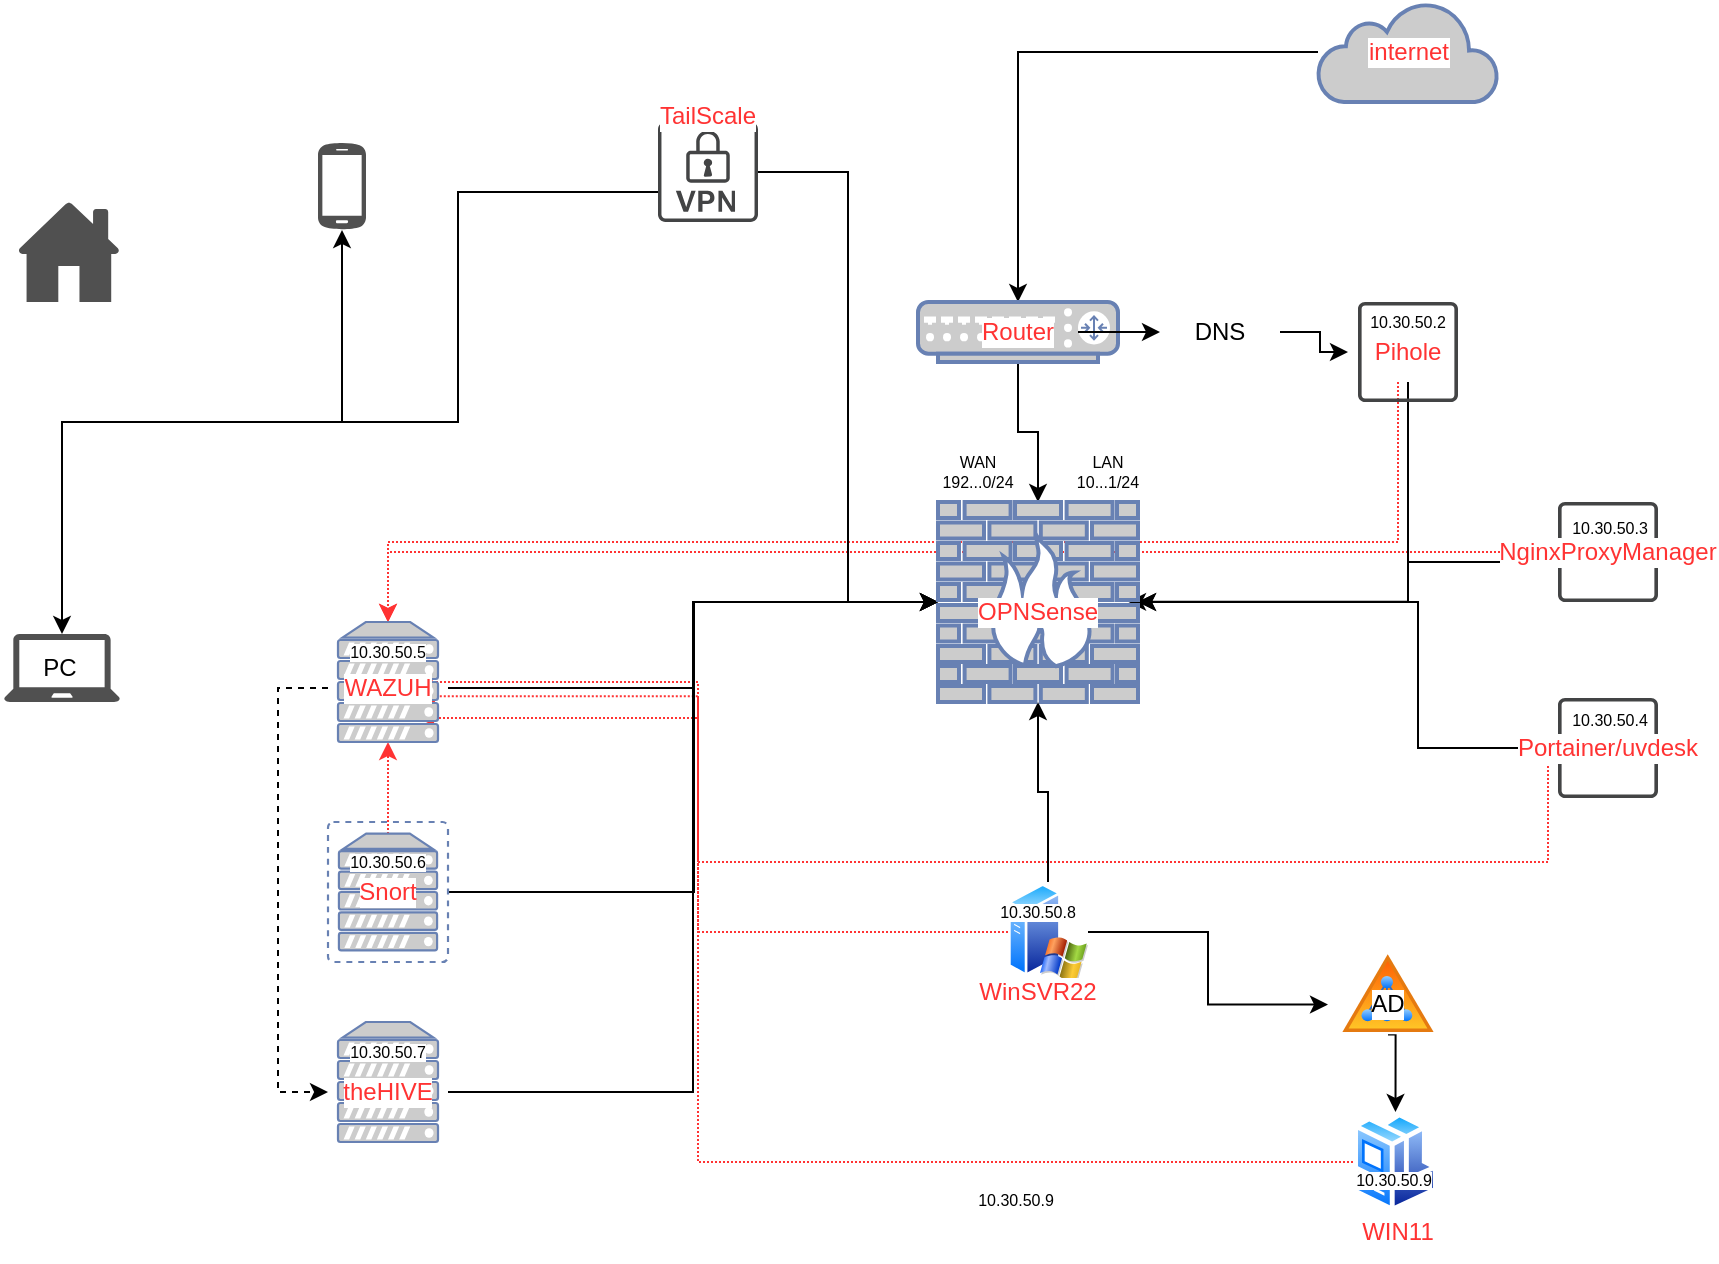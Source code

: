 <mxfile version="24.5.3" type="device">
  <diagram name="Page-1" id="k1zoHzIdlmFqJw21Nqds">
    <mxGraphModel dx="1601" dy="1557" grid="1" gridSize="10" guides="1" tooltips="1" connect="1" arrows="1" fold="1" page="1" pageScale="1" pageWidth="850" pageHeight="1100" background="#ffffff" math="0" shadow="0">
      <root>
        <mxCell id="0" />
        <mxCell id="1" parent="0" />
        <mxCell id="3EoNgzlk2bNuSgaq7oMU-3" style="edgeStyle=orthogonalEdgeStyle;rounded=0;orthogonalLoop=1;jettySize=auto;html=1;entryX=0.805;entryY=0.619;entryDx=0;entryDy=0;entryPerimeter=0;dashed=1;dashPattern=1 1;strokeColor=#FF3333;" edge="1" parent="1" source="Y3J3v4-f-Fv20hqHsZZ0-27" target="Y3J3v4-f-Fv20hqHsZZ0-15">
          <mxGeometry relative="1" as="geometry">
            <Array as="points">
              <mxPoint x="675" y="343" />
              <mxPoint x="675" y="400" />
              <mxPoint x="250" y="400" />
              <mxPoint x="250" y="317" />
            </Array>
          </mxGeometry>
        </mxCell>
        <mxCell id="3EoNgzlk2bNuSgaq7oMU-2" style="edgeStyle=orthogonalEdgeStyle;rounded=0;orthogonalLoop=1;jettySize=auto;html=1;dashed=1;dashPattern=1 1;strokeColor=#FF3333;" edge="1" parent="1" source="Y3J3v4-f-Fv20hqHsZZ0-36" target="Y3J3v4-f-Fv20hqHsZZ0-15">
          <mxGeometry relative="1" as="geometry">
            <Array as="points">
              <mxPoint x="600" y="240" />
              <mxPoint x="95" y="240" />
            </Array>
          </mxGeometry>
        </mxCell>
        <mxCell id="3EoNgzlk2bNuSgaq7oMU-1" style="edgeStyle=orthogonalEdgeStyle;rounded=0;orthogonalLoop=1;jettySize=auto;html=1;dashed=1;dashPattern=1 1;strokeColor=#FF3333;" edge="1" parent="1" source="Y3J3v4-f-Fv20hqHsZZ0-42" target="Y3J3v4-f-Fv20hqHsZZ0-15">
          <mxGeometry relative="1" as="geometry" />
        </mxCell>
        <mxCell id="Y3J3v4-f-Fv20hqHsZZ0-11" value="&lt;font color=&quot;#ff3333&quot;&gt;internet&lt;/font&gt;" style="html=1;outlineConnect=0;fillColor=#CCCCCC;strokeColor=#6881B3;gradientColor=none;gradientDirection=north;strokeWidth=2;shape=mxgraph.networks.cloud;fontColor=#000000;labelBackgroundColor=default;" parent="1" vertex="1">
          <mxGeometry x="560" y="-30" width="90" height="50" as="geometry" />
        </mxCell>
        <mxCell id="Y3J3v4-f-Fv20hqHsZZ0-12" style="edgeStyle=orthogonalEdgeStyle;rounded=0;orthogonalLoop=1;jettySize=auto;html=1;" parent="1" source="Y3J3v4-f-Fv20hqHsZZ0-13" target="Y3J3v4-f-Fv20hqHsZZ0-10" edge="1">
          <mxGeometry relative="1" as="geometry" />
        </mxCell>
        <mxCell id="Y3J3v4-f-Fv20hqHsZZ0-14" value="" style="edgeStyle=orthogonalEdgeStyle;rounded=0;orthogonalLoop=1;jettySize=auto;html=1;" parent="1" source="Y3J3v4-f-Fv20hqHsZZ0-11" target="Y3J3v4-f-Fv20hqHsZZ0-13" edge="1">
          <mxGeometry relative="1" as="geometry">
            <mxPoint x="530" y="105" as="sourcePoint" />
            <mxPoint x="420" y="220" as="targetPoint" />
          </mxGeometry>
        </mxCell>
        <mxCell id="Y3J3v4-f-Fv20hqHsZZ0-13" value="" style="fontColor=#0066CC;verticalAlign=top;verticalLabelPosition=bottom;labelPosition=center;align=center;html=1;outlineConnect=0;fillColor=#CCCCCC;strokeColor=#6881B3;gradientColor=none;gradientDirection=north;strokeWidth=2;shape=mxgraph.networks.router;" parent="1" vertex="1">
          <mxGeometry x="360" y="120" width="100" height="30" as="geometry" />
        </mxCell>
        <mxCell id="Y3J3v4-f-Fv20hqHsZZ0-20" value="" style="sketch=0;pointerEvents=1;shadow=0;dashed=0;html=1;strokeColor=none;fillColor=#505050;labelPosition=center;verticalLabelPosition=bottom;verticalAlign=top;outlineConnect=0;align=center;shape=mxgraph.office.concepts.home;" parent="1" vertex="1">
          <mxGeometry x="-90" y="70" width="51" height="50" as="geometry" />
        </mxCell>
        <mxCell id="Y3J3v4-f-Fv20hqHsZZ0-21" value="" style="sketch=0;pointerEvents=1;shadow=0;dashed=0;html=1;strokeColor=none;fillColor=#505050;labelPosition=center;verticalLabelPosition=bottom;verticalAlign=top;outlineConnect=0;align=center;shape=mxgraph.office.devices.cell_phone_android_standalone;" parent="1" vertex="1">
          <mxGeometry x="60" y="40" width="24" height="44" as="geometry" />
        </mxCell>
        <mxCell id="Y3J3v4-f-Fv20hqHsZZ0-22" value="" style="sketch=0;pointerEvents=1;shadow=0;dashed=0;html=1;strokeColor=none;fillColor=#505050;labelPosition=center;verticalLabelPosition=bottom;verticalAlign=top;outlineConnect=0;align=center;shape=mxgraph.office.devices.laptop;" parent="1" vertex="1">
          <mxGeometry x="-97" y="286" width="58" height="34" as="geometry" />
        </mxCell>
        <mxCell id="Y3J3v4-f-Fv20hqHsZZ0-30" style="edgeStyle=orthogonalEdgeStyle;rounded=0;orthogonalLoop=1;jettySize=auto;html=1;" parent="1" source="Y3J3v4-f-Fv20hqHsZZ0-28" target="Y3J3v4-f-Fv20hqHsZZ0-21" edge="1">
          <mxGeometry relative="1" as="geometry">
            <Array as="points">
              <mxPoint x="130" y="65" />
              <mxPoint x="130" y="180" />
              <mxPoint x="72" y="180" />
            </Array>
          </mxGeometry>
        </mxCell>
        <mxCell id="Y3J3v4-f-Fv20hqHsZZ0-31" style="edgeStyle=orthogonalEdgeStyle;rounded=0;orthogonalLoop=1;jettySize=auto;html=1;" parent="1" source="Y3J3v4-f-Fv20hqHsZZ0-28" target="Y3J3v4-f-Fv20hqHsZZ0-22" edge="1">
          <mxGeometry relative="1" as="geometry">
            <Array as="points">
              <mxPoint x="130" y="65" />
              <mxPoint x="130" y="180" />
              <mxPoint x="-68" y="180" />
            </Array>
          </mxGeometry>
        </mxCell>
        <mxCell id="Y3J3v4-f-Fv20hqHsZZ0-28" value="" style="sketch=0;pointerEvents=1;shadow=0;dashed=0;html=1;strokeColor=none;fillColor=#434445;aspect=fixed;labelPosition=center;verticalLabelPosition=bottom;verticalAlign=top;align=center;outlineConnect=0;shape=mxgraph.vvd.vpn;" parent="1" vertex="1">
          <mxGeometry x="230" y="30" width="50" height="50" as="geometry" />
        </mxCell>
        <mxCell id="Y3J3v4-f-Fv20hqHsZZ0-29" style="edgeStyle=orthogonalEdgeStyle;rounded=0;orthogonalLoop=1;jettySize=auto;html=1;entryX=0;entryY=0.5;entryDx=0;entryDy=0;entryPerimeter=0;" parent="1" source="Y3J3v4-f-Fv20hqHsZZ0-28" target="Y3J3v4-f-Fv20hqHsZZ0-10" edge="1">
          <mxGeometry relative="1" as="geometry" />
        </mxCell>
        <mxCell id="Y3J3v4-f-Fv20hqHsZZ0-37" style="edgeStyle=orthogonalEdgeStyle;rounded=0;orthogonalLoop=1;jettySize=auto;html=1;entryX=0;entryY=0.5;entryDx=0;entryDy=0;" parent="1" source="Y3J3v4-f-Fv20hqHsZZ0-39" target="Y3J3v4-f-Fv20hqHsZZ0-36" edge="1">
          <mxGeometry relative="1" as="geometry" />
        </mxCell>
        <mxCell id="Y3J3v4-f-Fv20hqHsZZ0-34" value="&lt;font color=&quot;#ff3333&quot;&gt;Router&lt;/font&gt;" style="text;html=1;align=center;verticalAlign=middle;whiteSpace=wrap;rounded=0;labelBackgroundColor=default;" parent="1" vertex="1">
          <mxGeometry x="380" y="120" width="60" height="30" as="geometry" />
        </mxCell>
        <mxCell id="Y3J3v4-f-Fv20hqHsZZ0-35" value="PC" style="text;html=1;align=center;verticalAlign=middle;whiteSpace=wrap;rounded=0;" parent="1" vertex="1">
          <mxGeometry x="-99" y="288" width="60" height="30" as="geometry" />
        </mxCell>
        <mxCell id="Y3J3v4-f-Fv20hqHsZZ0-38" style="edgeStyle=orthogonalEdgeStyle;rounded=0;orthogonalLoop=1;jettySize=auto;html=1;" parent="1" source="Y3J3v4-f-Fv20hqHsZZ0-36" target="Y3J3v4-f-Fv20hqHsZZ0-10" edge="1">
          <mxGeometry relative="1" as="geometry">
            <Array as="points">
              <mxPoint x="605" y="270" />
            </Array>
          </mxGeometry>
        </mxCell>
        <mxCell id="Y3J3v4-f-Fv20hqHsZZ0-40" value="" style="edgeStyle=orthogonalEdgeStyle;rounded=0;orthogonalLoop=1;jettySize=auto;html=1;entryX=0;entryY=0.5;entryDx=0;entryDy=0;" parent="1" source="Y3J3v4-f-Fv20hqHsZZ0-34" target="Y3J3v4-f-Fv20hqHsZZ0-39" edge="1">
          <mxGeometry relative="1" as="geometry">
            <mxPoint x="440" y="135" as="sourcePoint" />
            <mxPoint x="575" y="145" as="targetPoint" />
          </mxGeometry>
        </mxCell>
        <mxCell id="Y3J3v4-f-Fv20hqHsZZ0-39" value="DNS" style="text;html=1;align=center;verticalAlign=middle;whiteSpace=wrap;rounded=0;labelBackgroundColor=default;" parent="1" vertex="1">
          <mxGeometry x="481" y="120" width="60" height="30" as="geometry" />
        </mxCell>
        <mxCell id="Y3J3v4-f-Fv20hqHsZZ0-41" value="&lt;font color=&quot;#ff3333&quot;&gt;TailScale&lt;/font&gt;" style="text;html=1;align=center;verticalAlign=middle;whiteSpace=wrap;rounded=0;labelBackgroundColor=default;" parent="1" vertex="1">
          <mxGeometry x="225" y="12" width="60" height="30" as="geometry" />
        </mxCell>
        <mxCell id="Y3J3v4-f-Fv20hqHsZZ0-43" style="edgeStyle=orthogonalEdgeStyle;rounded=0;orthogonalLoop=1;jettySize=auto;html=1;entryX=1;entryY=0.5;entryDx=0;entryDy=0;entryPerimeter=0;" parent="1" edge="1">
          <mxGeometry relative="1" as="geometry">
            <mxPoint x="675" y="249.997" as="sourcePoint" />
            <mxPoint x="465" y="269.93" as="targetPoint" />
            <Array as="points">
              <mxPoint x="605" y="249.93" />
              <mxPoint x="605" y="269.93" />
            </Array>
          </mxGeometry>
        </mxCell>
        <mxCell id="Y3J3v4-f-Fv20hqHsZZ0-45" style="edgeStyle=orthogonalEdgeStyle;rounded=0;orthogonalLoop=1;jettySize=auto;html=1;entryX=1;entryY=0.5;entryDx=0;entryDy=0;entryPerimeter=0;" parent="1" source="Y3J3v4-f-Fv20hqHsZZ0-44" target="Y3J3v4-f-Fv20hqHsZZ0-10" edge="1">
          <mxGeometry relative="1" as="geometry">
            <Array as="points">
              <mxPoint x="610" y="343" />
              <mxPoint x="610" y="270" />
            </Array>
          </mxGeometry>
        </mxCell>
        <mxCell id="3EoNgzlk2bNuSgaq7oMU-9" style="edgeStyle=orthogonalEdgeStyle;rounded=0;orthogonalLoop=1;jettySize=auto;html=1;entryX=0;entryY=0.5;entryDx=0;entryDy=0;dashed=1;" edge="1" parent="1" source="Y3J3v4-f-Fv20hqHsZZ0-47" target="3EoNgzlk2bNuSgaq7oMU-8">
          <mxGeometry relative="1" as="geometry">
            <Array as="points">
              <mxPoint x="40" y="313" />
              <mxPoint x="40" y="515" />
            </Array>
          </mxGeometry>
        </mxCell>
        <mxCell id="Y3J3v4-f-Fv20hqHsZZ0-50" style="edgeStyle=orthogonalEdgeStyle;rounded=0;orthogonalLoop=1;jettySize=auto;html=1;" parent="1" source="Y3J3v4-f-Fv20hqHsZZ0-49" target="Y3J3v4-f-Fv20hqHsZZ0-10" edge="1">
          <mxGeometry relative="1" as="geometry" />
        </mxCell>
        <mxCell id="3EoNgzlk2bNuSgaq7oMU-4" style="edgeStyle=orthogonalEdgeStyle;rounded=0;orthogonalLoop=1;jettySize=auto;html=1;dashed=1;dashPattern=1 1;strokeColor=#FF3333;" edge="1" parent="1" source="Y3J3v4-f-Fv20hqHsZZ0-49">
          <mxGeometry relative="1" as="geometry">
            <mxPoint x="110" y="310" as="targetPoint" />
            <Array as="points">
              <mxPoint x="250" y="435" />
              <mxPoint x="250" y="310" />
            </Array>
          </mxGeometry>
        </mxCell>
        <mxCell id="3EoNgzlk2bNuSgaq7oMU-7" style="edgeStyle=orthogonalEdgeStyle;rounded=0;orthogonalLoop=1;jettySize=auto;html=1;exitX=1;exitY=0.5;exitDx=0;exitDy=0;entryX=0;entryY=0.5;entryDx=0;entryDy=0;" edge="1" parent="1" source="Y3J3v4-f-Fv20hqHsZZ0-49" target="Y3J3v4-f-Fv20hqHsZZ0-58">
          <mxGeometry relative="1" as="geometry" />
        </mxCell>
        <mxCell id="Y3J3v4-f-Fv20hqHsZZ0-56" style="edgeStyle=orthogonalEdgeStyle;rounded=0;orthogonalLoop=1;jettySize=auto;html=1;exitX=0.5;exitY=1;exitDx=0;exitDy=0;entryX=0.5;entryY=0;entryDx=0;entryDy=0;" parent="1" source="Y3J3v4-f-Fv20hqHsZZ0-52" target="Y3J3v4-f-Fv20hqHsZZ0-55" edge="1">
          <mxGeometry relative="1" as="geometry" />
        </mxCell>
        <mxCell id="3EoNgzlk2bNuSgaq7oMU-5" style="edgeStyle=orthogonalEdgeStyle;rounded=0;orthogonalLoop=1;jettySize=auto;html=1;entryX=0.75;entryY=1;entryDx=0;entryDy=0;dashed=1;dashPattern=1 1;strokeColor=#FF3333;" edge="1" parent="1" source="Y3J3v4-f-Fv20hqHsZZ0-55" target="Y3J3v4-f-Fv20hqHsZZ0-47">
          <mxGeometry relative="1" as="geometry">
            <Array as="points">
              <mxPoint x="250" y="550" />
              <mxPoint x="250" y="328" />
            </Array>
          </mxGeometry>
        </mxCell>
        <mxCell id="Y3J3v4-f-Fv20hqHsZZ0-59" style="edgeStyle=orthogonalEdgeStyle;rounded=0;orthogonalLoop=1;jettySize=auto;html=1;entryX=0;entryY=0.5;entryDx=0;entryDy=0;entryPerimeter=0;" parent="1" source="Y3J3v4-f-Fv20hqHsZZ0-47" target="Y3J3v4-f-Fv20hqHsZZ0-10" edge="1">
          <mxGeometry relative="1" as="geometry" />
        </mxCell>
        <mxCell id="Y3J3v4-f-Fv20hqHsZZ0-62" style="edgeStyle=orthogonalEdgeStyle;rounded=0;orthogonalLoop=1;jettySize=auto;html=1;entryX=0;entryY=0.5;entryDx=0;entryDy=0;entryPerimeter=0;" parent="1" source="Y3J3v4-f-Fv20hqHsZZ0-48" target="Y3J3v4-f-Fv20hqHsZZ0-10" edge="1">
          <mxGeometry relative="1" as="geometry">
            <Array as="points">
              <mxPoint x="248" y="415" />
              <mxPoint x="248" y="270" />
            </Array>
          </mxGeometry>
        </mxCell>
        <mxCell id="3EoNgzlk2bNuSgaq7oMU-6" style="edgeStyle=orthogonalEdgeStyle;rounded=0;orthogonalLoop=1;jettySize=auto;html=1;entryX=0.5;entryY=1;entryDx=0;entryDy=0;entryPerimeter=0;dashed=1;dashPattern=1 1;strokeColor=#FF3333;" edge="1" parent="1" source="Y3J3v4-f-Fv20hqHsZZ0-48" target="Y3J3v4-f-Fv20hqHsZZ0-15">
          <mxGeometry relative="1" as="geometry" />
        </mxCell>
        <mxCell id="3EoNgzlk2bNuSgaq7oMU-10" style="edgeStyle=orthogonalEdgeStyle;rounded=0;orthogonalLoop=1;jettySize=auto;html=1;entryX=0;entryY=0.5;entryDx=0;entryDy=0;entryPerimeter=0;" edge="1" parent="1" source="3EoNgzlk2bNuSgaq7oMU-8" target="Y3J3v4-f-Fv20hqHsZZ0-10">
          <mxGeometry relative="1" as="geometry" />
        </mxCell>
        <mxCell id="3EoNgzlk2bNuSgaq7oMU-21" value="" style="group" vertex="1" connectable="0" parent="1">
          <mxGeometry x="65" y="380" width="60" height="70" as="geometry" />
        </mxCell>
        <mxCell id="Y3J3v4-f-Fv20hqHsZZ0-19" value="" style="fontColor=#0066CC;verticalAlign=top;verticalLabelPosition=bottom;labelPosition=center;align=center;html=1;outlineConnect=0;fillColor=#CCCCCC;strokeColor=#6881B3;gradientColor=none;gradientDirection=north;strokeWidth=2;shape=mxgraph.networks.virtual_server;" parent="3EoNgzlk2bNuSgaq7oMU-21" vertex="1">
          <mxGeometry width="60" height="70" as="geometry" />
        </mxCell>
        <mxCell id="Y3J3v4-f-Fv20hqHsZZ0-48" value="&lt;font color=&quot;#ff3333&quot;&gt;Snort&lt;/font&gt;" style="text;html=1;align=center;verticalAlign=middle;whiteSpace=wrap;rounded=0;labelBackgroundColor=default;" parent="3EoNgzlk2bNuSgaq7oMU-21" vertex="1">
          <mxGeometry y="20" width="60" height="30" as="geometry" />
        </mxCell>
        <mxCell id="3EoNgzlk2bNuSgaq7oMU-18" value="&lt;div style=&quot;font-size: 8px;&quot;&gt;10.30.50.6&lt;/div&gt;" style="text;html=1;align=center;verticalAlign=middle;whiteSpace=wrap;rounded=0;fontSize=8;labelBackgroundColor=default;" vertex="1" parent="3EoNgzlk2bNuSgaq7oMU-21">
          <mxGeometry y="5" width="60" height="30" as="geometry" />
        </mxCell>
        <mxCell id="3EoNgzlk2bNuSgaq7oMU-22" value="" style="group" vertex="1" connectable="0" parent="1">
          <mxGeometry x="65" y="280" width="60" height="60" as="geometry" />
        </mxCell>
        <mxCell id="Y3J3v4-f-Fv20hqHsZZ0-15" value="" style="fontColor=#0066CC;verticalAlign=top;verticalLabelPosition=bottom;labelPosition=center;align=center;html=1;outlineConnect=0;fillColor=#CCCCCC;strokeColor=#6881B3;gradientColor=none;gradientDirection=north;strokeWidth=2;shape=mxgraph.networks.server;" parent="3EoNgzlk2bNuSgaq7oMU-22" vertex="1">
          <mxGeometry x="5" width="50" height="60" as="geometry" />
        </mxCell>
        <mxCell id="Y3J3v4-f-Fv20hqHsZZ0-47" value="WAZUH" style="text;html=1;align=center;verticalAlign=middle;whiteSpace=wrap;rounded=0;labelBackgroundColor=default;fontColor=#FF3333;" parent="3EoNgzlk2bNuSgaq7oMU-22" vertex="1">
          <mxGeometry y="18" width="60" height="30" as="geometry" />
        </mxCell>
        <mxCell id="3EoNgzlk2bNuSgaq7oMU-17" value="&lt;div style=&quot;font-size: 8px;&quot;&gt;10.30.50.5&lt;/div&gt;" style="text;html=1;align=center;verticalAlign=middle;whiteSpace=wrap;rounded=0;fontSize=8;labelBackgroundColor=default;" vertex="1" parent="3EoNgzlk2bNuSgaq7oMU-22">
          <mxGeometry width="60" height="30" as="geometry" />
        </mxCell>
        <mxCell id="3EoNgzlk2bNuSgaq7oMU-23" value="" style="group" vertex="1" connectable="0" parent="1">
          <mxGeometry x="360" y="190" width="125" height="130" as="geometry" />
        </mxCell>
        <mxCell id="Y3J3v4-f-Fv20hqHsZZ0-10" value="" style="fontColor=#0066CC;verticalAlign=top;verticalLabelPosition=bottom;labelPosition=center;align=center;html=1;outlineConnect=0;fillColor=#CCCCCC;strokeColor=#6881B3;gradientColor=none;gradientDirection=north;strokeWidth=2;shape=mxgraph.networks.firewall;" parent="3EoNgzlk2bNuSgaq7oMU-23" vertex="1">
          <mxGeometry x="10" y="30" width="100" height="100" as="geometry" />
        </mxCell>
        <mxCell id="Y3J3v4-f-Fv20hqHsZZ0-33" value="&lt;font color=&quot;#ff3333&quot;&gt;OPNSense&lt;/font&gt;" style="text;html=1;align=center;verticalAlign=middle;whiteSpace=wrap;rounded=0;labelBackgroundColor=default;" parent="3EoNgzlk2bNuSgaq7oMU-23" vertex="1">
          <mxGeometry x="30" y="70" width="60" height="30" as="geometry" />
        </mxCell>
        <mxCell id="3EoNgzlk2bNuSgaq7oMU-11" value="WAN&lt;div style=&quot;font-size: 8px;&quot;&gt;192...0/24&lt;/div&gt;" style="text;html=1;align=center;verticalAlign=middle;whiteSpace=wrap;rounded=0;fontSize=8;" vertex="1" parent="3EoNgzlk2bNuSgaq7oMU-23">
          <mxGeometry width="60" height="30" as="geometry" />
        </mxCell>
        <mxCell id="3EoNgzlk2bNuSgaq7oMU-12" value="LAN&lt;div style=&quot;font-size: 8px;&quot;&gt;10...1/24&lt;/div&gt;" style="text;html=1;align=center;verticalAlign=middle;whiteSpace=wrap;rounded=0;fontSize=8;" vertex="1" parent="3EoNgzlk2bNuSgaq7oMU-23">
          <mxGeometry x="65" width="60" height="30" as="geometry" />
        </mxCell>
        <mxCell id="3EoNgzlk2bNuSgaq7oMU-24" value="" style="group" vertex="1" connectable="0" parent="1">
          <mxGeometry x="575" y="115" width="60" height="55" as="geometry" />
        </mxCell>
        <mxCell id="Y3J3v4-f-Fv20hqHsZZ0-25" value="" style="sketch=0;pointerEvents=1;shadow=0;dashed=0;html=1;strokeColor=none;fillColor=#434445;aspect=fixed;labelPosition=center;verticalLabelPosition=bottom;verticalAlign=top;align=center;outlineConnect=0;shape=mxgraph.vvd.virtual_machine;labelBackgroundColor=default;" parent="3EoNgzlk2bNuSgaq7oMU-24" vertex="1">
          <mxGeometry x="5" y="5" width="50" height="50" as="geometry" />
        </mxCell>
        <mxCell id="Y3J3v4-f-Fv20hqHsZZ0-36" value="&lt;font color=&quot;#ff3333&quot;&gt;Pihole&lt;/font&gt;" style="text;html=1;align=center;verticalAlign=middle;whiteSpace=wrap;rounded=0;labelBackgroundColor=default;" parent="3EoNgzlk2bNuSgaq7oMU-24" vertex="1">
          <mxGeometry y="15" width="60" height="30" as="geometry" />
        </mxCell>
        <mxCell id="3EoNgzlk2bNuSgaq7oMU-14" value="&lt;div style=&quot;font-size: 8px;&quot;&gt;10.30.50.2&lt;/div&gt;" style="text;html=1;align=center;verticalAlign=middle;whiteSpace=wrap;rounded=0;fontSize=8;" vertex="1" parent="3EoNgzlk2bNuSgaq7oMU-24">
          <mxGeometry width="60" height="30" as="geometry" />
        </mxCell>
        <mxCell id="3EoNgzlk2bNuSgaq7oMU-25" value="" style="group" vertex="1" connectable="0" parent="1">
          <mxGeometry x="675" y="218" width="61" height="52" as="geometry" />
        </mxCell>
        <mxCell id="Y3J3v4-f-Fv20hqHsZZ0-26" value="" style="sketch=0;pointerEvents=1;shadow=0;dashed=0;html=1;strokeColor=none;fillColor=#434445;aspect=fixed;labelPosition=center;verticalLabelPosition=bottom;verticalAlign=top;align=center;outlineConnect=0;shape=mxgraph.vvd.virtual_machine;" parent="3EoNgzlk2bNuSgaq7oMU-25" vertex="1">
          <mxGeometry x="5" y="2" width="50" height="50" as="geometry" />
        </mxCell>
        <mxCell id="Y3J3v4-f-Fv20hqHsZZ0-42" value="&lt;font color=&quot;#ff3333&quot;&gt;NginxProxyManager&lt;/font&gt;" style="text;html=1;align=center;verticalAlign=middle;whiteSpace=wrap;rounded=0;labelBackgroundColor=default;" parent="3EoNgzlk2bNuSgaq7oMU-25" vertex="1">
          <mxGeometry y="12" width="60" height="30" as="geometry" />
        </mxCell>
        <mxCell id="3EoNgzlk2bNuSgaq7oMU-15" value="&lt;div style=&quot;font-size: 8px;&quot;&gt;10.30.50.3&lt;/div&gt;" style="text;html=1;align=center;verticalAlign=middle;whiteSpace=wrap;rounded=0;fontSize=8;" vertex="1" parent="3EoNgzlk2bNuSgaq7oMU-25">
          <mxGeometry x="1" width="60" height="30" as="geometry" />
        </mxCell>
        <mxCell id="3EoNgzlk2bNuSgaq7oMU-26" value="" style="group" vertex="1" connectable="0" parent="1">
          <mxGeometry x="675" y="314" width="61" height="54" as="geometry" />
        </mxCell>
        <mxCell id="Y3J3v4-f-Fv20hqHsZZ0-27" value="" style="sketch=0;pointerEvents=1;shadow=0;dashed=0;html=1;strokeColor=none;fillColor=#434445;aspect=fixed;labelPosition=center;verticalLabelPosition=bottom;verticalAlign=top;align=center;outlineConnect=0;shape=mxgraph.vvd.virtual_machine;" parent="3EoNgzlk2bNuSgaq7oMU-26" vertex="1">
          <mxGeometry x="5" y="4" width="50" height="50" as="geometry" />
        </mxCell>
        <mxCell id="Y3J3v4-f-Fv20hqHsZZ0-44" value="&lt;font color=&quot;#ff3333&quot;&gt;Portainer/uvdesk&lt;/font&gt;" style="text;html=1;align=center;verticalAlign=middle;whiteSpace=wrap;rounded=0;labelBackgroundColor=default;" parent="3EoNgzlk2bNuSgaq7oMU-26" vertex="1">
          <mxGeometry y="14" width="60" height="30" as="geometry" />
        </mxCell>
        <mxCell id="3EoNgzlk2bNuSgaq7oMU-16" value="&lt;div style=&quot;font-size: 8px;&quot;&gt;10.30.50.4&lt;/div&gt;" style="text;html=1;align=center;verticalAlign=middle;whiteSpace=wrap;rounded=0;fontSize=8;" vertex="1" parent="3EoNgzlk2bNuSgaq7oMU-26">
          <mxGeometry x="1" width="60" height="30" as="geometry" />
        </mxCell>
        <mxCell id="3EoNgzlk2bNuSgaq7oMU-28" value="" style="group" vertex="1" connectable="0" parent="1">
          <mxGeometry x="65" y="480" width="60" height="60" as="geometry" />
        </mxCell>
        <mxCell id="Y3J3v4-f-Fv20hqHsZZ0-16" value="" style="fontColor=#0066CC;verticalAlign=top;verticalLabelPosition=bottom;labelPosition=center;align=center;html=1;outlineConnect=0;fillColor=#CCCCCC;strokeColor=#6881B3;gradientColor=none;gradientDirection=north;strokeWidth=2;shape=mxgraph.networks.server;" parent="3EoNgzlk2bNuSgaq7oMU-28" vertex="1">
          <mxGeometry x="5" width="50" height="60" as="geometry" />
        </mxCell>
        <mxCell id="3EoNgzlk2bNuSgaq7oMU-8" value="&lt;font color=&quot;#ff3333&quot;&gt;theHIVE&lt;/font&gt;" style="text;html=1;align=center;verticalAlign=middle;whiteSpace=wrap;rounded=0;labelBackgroundColor=default;" vertex="1" parent="3EoNgzlk2bNuSgaq7oMU-28">
          <mxGeometry y="20" width="60" height="30" as="geometry" />
        </mxCell>
        <mxCell id="3EoNgzlk2bNuSgaq7oMU-19" value="&lt;div style=&quot;font-size: 8px;&quot;&gt;10.30.50.7&lt;/div&gt;" style="text;html=1;align=center;verticalAlign=middle;whiteSpace=wrap;rounded=0;fontSize=8;labelBackgroundColor=default;" vertex="1" parent="3EoNgzlk2bNuSgaq7oMU-28">
          <mxGeometry width="60" height="30" as="geometry" />
        </mxCell>
        <mxCell id="3EoNgzlk2bNuSgaq7oMU-30" value="" style="group" vertex="1" connectable="0" parent="1">
          <mxGeometry x="390" y="410" width="60" height="70" as="geometry" />
        </mxCell>
        <mxCell id="Y3J3v4-f-Fv20hqHsZZ0-49" value="" style="image;aspect=fixed;perimeter=ellipsePerimeter;html=1;align=center;shadow=0;dashed=0;spacingTop=3;image=img/lib/active_directory/windows_server_2.svg;" parent="3EoNgzlk2bNuSgaq7oMU-30" vertex="1">
          <mxGeometry x="15" width="40" height="50" as="geometry" />
        </mxCell>
        <mxCell id="Y3J3v4-f-Fv20hqHsZZ0-51" value="WinSVR22" style="text;html=1;align=center;verticalAlign=middle;whiteSpace=wrap;rounded=0;labelBackgroundColor=default;fontColor=#FF3333;" parent="3EoNgzlk2bNuSgaq7oMU-30" vertex="1">
          <mxGeometry y="40" width="60" height="30" as="geometry" />
        </mxCell>
        <mxCell id="3EoNgzlk2bNuSgaq7oMU-27" value="&lt;div style=&quot;font-size: 8px;&quot;&gt;10.30.50.8&lt;/div&gt;" style="text;html=1;align=center;verticalAlign=middle;whiteSpace=wrap;rounded=0;fontSize=8;labelBackgroundColor=default;" vertex="1" parent="3EoNgzlk2bNuSgaq7oMU-30">
          <mxGeometry width="60" height="30" as="geometry" />
        </mxCell>
        <mxCell id="3EoNgzlk2bNuSgaq7oMU-31" value="" style="group" vertex="1" connectable="0" parent="1">
          <mxGeometry x="565" y="443.75" width="60" height="42.5" as="geometry" />
        </mxCell>
        <mxCell id="Y3J3v4-f-Fv20hqHsZZ0-52" value="" style="image;aspect=fixed;perimeter=ellipsePerimeter;html=1;align=center;shadow=0;dashed=0;spacingTop=3;image=img/lib/active_directory/active_directory.svg;" parent="3EoNgzlk2bNuSgaq7oMU-31" vertex="1">
          <mxGeometry x="5" width="50" height="42.5" as="geometry" />
        </mxCell>
        <mxCell id="Y3J3v4-f-Fv20hqHsZZ0-58" value="AD" style="text;html=1;align=center;verticalAlign=middle;whiteSpace=wrap;rounded=0;labelBackgroundColor=default;" parent="3EoNgzlk2bNuSgaq7oMU-31" vertex="1">
          <mxGeometry y="12.5" width="60" height="30" as="geometry" />
        </mxCell>
        <mxCell id="3EoNgzlk2bNuSgaq7oMU-32" value="&lt;div style=&quot;font-size: 8px;&quot;&gt;10.30.50.9&lt;/div&gt;" style="text;html=1;align=center;verticalAlign=middle;whiteSpace=wrap;rounded=0;fontSize=8;labelBackgroundColor=default;" vertex="1" parent="1">
          <mxGeometry x="379" y="554" width="60" height="30" as="geometry" />
        </mxCell>
        <mxCell id="3EoNgzlk2bNuSgaq7oMU-33" value="" style="group" vertex="1" connectable="0" parent="1">
          <mxGeometry x="568" y="525" width="62" height="75" as="geometry" />
        </mxCell>
        <mxCell id="Y3J3v4-f-Fv20hqHsZZ0-55" value="" style="image;aspect=fixed;perimeter=ellipsePerimeter;html=1;align=center;shadow=0;dashed=0;spacingTop=3;image=img/lib/active_directory/workstation_client.svg;" parent="3EoNgzlk2bNuSgaq7oMU-33" vertex="1">
          <mxGeometry x="9.5" width="42.5" height="50" as="geometry" />
        </mxCell>
        <mxCell id="Y3J3v4-f-Fv20hqHsZZ0-57" value="WIN11" style="text;html=1;align=center;verticalAlign=middle;whiteSpace=wrap;rounded=0;labelBackgroundColor=default;fontColor=#FF3333;" parent="3EoNgzlk2bNuSgaq7oMU-33" vertex="1">
          <mxGeometry x="2" y="45" width="60" height="30" as="geometry" />
        </mxCell>
        <mxCell id="3EoNgzlk2bNuSgaq7oMU-29" value="&lt;div style=&quot;font-size: 8px;&quot;&gt;10.30.50.9&lt;/div&gt;" style="text;html=1;align=center;verticalAlign=middle;whiteSpace=wrap;rounded=0;fontSize=8;labelBackgroundColor=default;" vertex="1" parent="3EoNgzlk2bNuSgaq7oMU-33">
          <mxGeometry y="19" width="60" height="30" as="geometry" />
        </mxCell>
      </root>
    </mxGraphModel>
  </diagram>
</mxfile>
